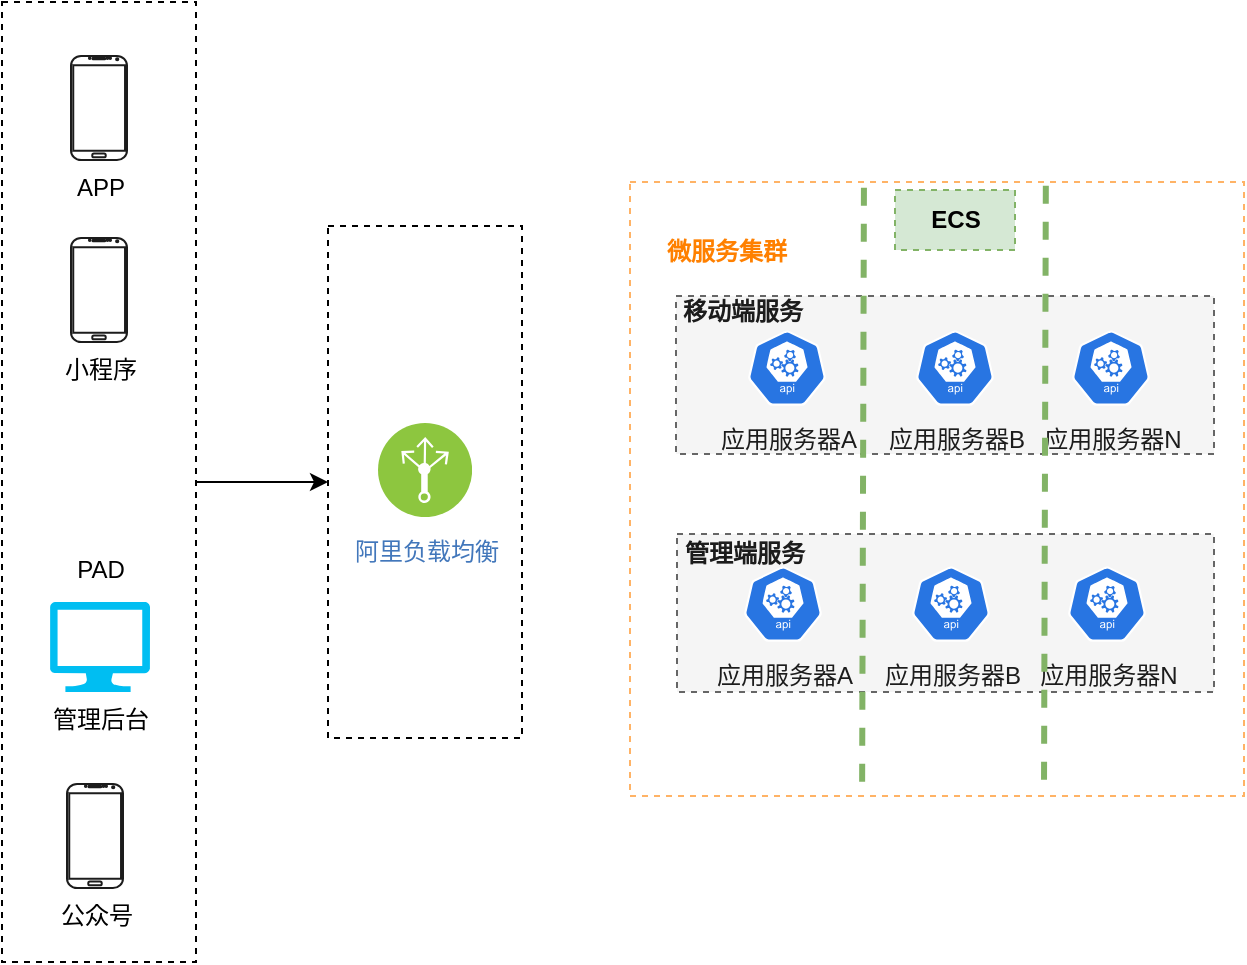 <mxfile version="17.4.6" type="github">
  <diagram id="AVQ8uW9pcWBhQ5R1o8fm" name="Page-1">
    <mxGraphModel dx="1822" dy="1162" grid="0" gridSize="10" guides="1" tooltips="1" connect="1" arrows="1" fold="1" page="0" pageScale="1" pageWidth="827" pageHeight="1169" math="0" shadow="0">
      <root>
        <mxCell id="0" />
        <mxCell id="1" parent="0" />
        <mxCell id="UO4anvwdClUwYU53FAn3-15" style="edgeStyle=orthogonalEdgeStyle;rounded=0;orthogonalLoop=1;jettySize=auto;html=1;entryX=0;entryY=0.5;entryDx=0;entryDy=0;" edge="1" parent="1" source="UO4anvwdClUwYU53FAn3-1" target="UO4anvwdClUwYU53FAn3-9">
          <mxGeometry relative="1" as="geometry" />
        </mxCell>
        <mxCell id="UO4anvwdClUwYU53FAn3-1" value="" style="rounded=0;whiteSpace=wrap;html=1;dashed=1;" vertex="1" parent="1">
          <mxGeometry x="-90" y="-103" width="97" height="480" as="geometry" />
        </mxCell>
        <mxCell id="UO4anvwdClUwYU53FAn3-2" value="APP" style="verticalLabelPosition=bottom;verticalAlign=top;html=1;shadow=0;dashed=0;strokeWidth=1;shape=mxgraph.android.phone2;strokeColor=#1C1C1C;" vertex="1" parent="1">
          <mxGeometry x="-55.5" y="-76" width="28" height="52" as="geometry" />
        </mxCell>
        <mxCell id="UO4anvwdClUwYU53FAn3-3" value="小程序" style="verticalLabelPosition=bottom;verticalAlign=top;html=1;shadow=0;dashed=0;strokeWidth=1;shape=mxgraph.android.phone2;strokeColor=#1C1C1C;" vertex="1" parent="1">
          <mxGeometry x="-55.5" y="15" width="28" height="52" as="geometry" />
        </mxCell>
        <mxCell id="UO4anvwdClUwYU53FAn3-4" value="PAD" style="shape=image;html=1;verticalAlign=top;verticalLabelPosition=bottom;labelBackgroundColor=#ffffff;imageAspect=0;aspect=fixed;image=https://cdn3.iconfinder.com/data/icons/strokeline/128/17_icons-128.png;strokeColor=#1C1C1C;" vertex="1" parent="1">
          <mxGeometry x="-71" y="107.5" width="59" height="59" as="geometry" />
        </mxCell>
        <mxCell id="UO4anvwdClUwYU53FAn3-6" value="管理后台" style="verticalLabelPosition=bottom;html=1;verticalAlign=top;align=center;strokeColor=none;fillColor=#00BEF2;shape=mxgraph.azure.computer;pointerEvents=1;" vertex="1" parent="1">
          <mxGeometry x="-66" y="197" width="50" height="45" as="geometry" />
        </mxCell>
        <mxCell id="UO4anvwdClUwYU53FAn3-8" value="公众号" style="verticalLabelPosition=bottom;verticalAlign=top;html=1;shadow=0;dashed=0;strokeWidth=1;shape=mxgraph.android.phone2;strokeColor=#1C1C1C;" vertex="1" parent="1">
          <mxGeometry x="-57.5" y="288" width="28" height="52" as="geometry" />
        </mxCell>
        <mxCell id="UO4anvwdClUwYU53FAn3-9" value="" style="rounded=0;whiteSpace=wrap;html=1;dashed=1;" vertex="1" parent="1">
          <mxGeometry x="73" y="9" width="97" height="256" as="geometry" />
        </mxCell>
        <mxCell id="UO4anvwdClUwYU53FAn3-10" value="阿里负载均衡" style="aspect=fixed;perimeter=ellipsePerimeter;html=1;align=center;shadow=0;dashed=0;fontColor=#4277BB;labelBackgroundColor=#ffffff;fontSize=12;spacingTop=3;image;image=img/lib/ibm/infrastructure/load_balancing_routing.svg;strokeColor=#1C1C1C;" vertex="1" parent="1">
          <mxGeometry x="98" y="107.5" width="47" height="47" as="geometry" />
        </mxCell>
        <mxCell id="UO4anvwdClUwYU53FAn3-16" value="" style="whiteSpace=wrap;html=1;aspect=fixed;dashed=1;strokeColor=#FFB366;" vertex="1" parent="1">
          <mxGeometry x="224" y="-13" width="307" height="307" as="geometry" />
        </mxCell>
        <mxCell id="UO4anvwdClUwYU53FAn3-17" value="微服务集群" style="text;html=1;strokeColor=none;fillColor=none;align=center;verticalAlign=middle;whiteSpace=wrap;rounded=0;dashed=1;fontStyle=1;fontColor=#FF8000;" vertex="1" parent="1">
          <mxGeometry x="238" y="7" width="69" height="30" as="geometry" />
        </mxCell>
        <mxCell id="UO4anvwdClUwYU53FAn3-18" value="" style="rounded=0;whiteSpace=wrap;html=1;dashed=1;fontColor=#333333;strokeColor=#666666;fillColor=#f5f5f5;" vertex="1" parent="1">
          <mxGeometry x="247" y="44" width="269" height="79" as="geometry" />
        </mxCell>
        <mxCell id="UO4anvwdClUwYU53FAn3-19" value="" style="rounded=0;whiteSpace=wrap;html=1;dashed=1;fontColor=#333333;strokeColor=#666666;fillColor=#f5f5f5;" vertex="1" parent="1">
          <mxGeometry x="247.5" y="163" width="268.5" height="79" as="geometry" />
        </mxCell>
        <mxCell id="UO4anvwdClUwYU53FAn3-20" value="移动端服务" style="text;html=1;strokeColor=none;fillColor=none;align=center;verticalAlign=middle;whiteSpace=wrap;rounded=0;dashed=1;fontColor=#1C1C1C;fontStyle=1" vertex="1" parent="1">
          <mxGeometry x="247" y="37" width="67" height="30" as="geometry" />
        </mxCell>
        <mxCell id="UO4anvwdClUwYU53FAn3-21" value="管理端服务" style="text;html=1;strokeColor=none;fillColor=none;align=center;verticalAlign=middle;whiteSpace=wrap;rounded=0;dashed=1;fontColor=#1C1C1C;fontStyle=1" vertex="1" parent="1">
          <mxGeometry x="248" y="158" width="67" height="30" as="geometry" />
        </mxCell>
        <mxCell id="UO4anvwdClUwYU53FAn3-22" value="&lt;br&gt;&lt;br&gt;&lt;br&gt;&lt;br&gt;&lt;br&gt;应用服务器A" style="sketch=0;html=1;dashed=0;whitespace=wrap;fillColor=#2875E2;strokeColor=#ffffff;points=[[0.005,0.63,0],[0.1,0.2,0],[0.9,0.2,0],[0.5,0,0],[0.995,0.63,0],[0.72,0.99,0],[0.5,1,0],[0.28,0.99,0]];shape=mxgraph.kubernetes.icon;prIcon=api;fontColor=#1C1C1C;" vertex="1" parent="1">
          <mxGeometry x="283" y="58" width="39" height="44" as="geometry" />
        </mxCell>
        <mxCell id="UO4anvwdClUwYU53FAn3-23" value="&lt;br&gt;&lt;br&gt;&lt;br&gt;&lt;br&gt;&lt;br&gt;应用服务器B" style="sketch=0;html=1;dashed=0;whitespace=wrap;fillColor=#2875E2;strokeColor=#ffffff;points=[[0.005,0.63,0],[0.1,0.2,0],[0.9,0.2,0],[0.5,0,0],[0.995,0.63,0],[0.72,0.99,0],[0.5,1,0],[0.28,0.99,0]];shape=mxgraph.kubernetes.icon;prIcon=api;fontColor=#1C1C1C;" vertex="1" parent="1">
          <mxGeometry x="367" y="58" width="39" height="44" as="geometry" />
        </mxCell>
        <mxCell id="UO4anvwdClUwYU53FAn3-24" value="&lt;br&gt;&lt;br&gt;&lt;br&gt;&lt;br&gt;&lt;br&gt;应用服务器N" style="sketch=0;html=1;dashed=0;whitespace=wrap;fillColor=#2875E2;strokeColor=#ffffff;points=[[0.005,0.63,0],[0.1,0.2,0],[0.9,0.2,0],[0.5,0,0],[0.995,0.63,0],[0.72,0.99,0],[0.5,1,0],[0.28,0.99,0]];shape=mxgraph.kubernetes.icon;prIcon=api;fontColor=#1C1C1C;" vertex="1" parent="1">
          <mxGeometry x="445" y="58" width="39" height="44" as="geometry" />
        </mxCell>
        <mxCell id="UO4anvwdClUwYU53FAn3-26" value="&lt;br&gt;&lt;br&gt;&lt;br&gt;&lt;br&gt;&lt;br&gt;应用服务器A" style="sketch=0;html=1;dashed=0;whitespace=wrap;fillColor=#2875E2;strokeColor=#ffffff;points=[[0.005,0.63,0],[0.1,0.2,0],[0.9,0.2,0],[0.5,0,0],[0.995,0.63,0],[0.72,0.99,0],[0.5,1,0],[0.28,0.99,0]];shape=mxgraph.kubernetes.icon;prIcon=api;fontColor=#1C1C1C;" vertex="1" parent="1">
          <mxGeometry x="281" y="176" width="39" height="44" as="geometry" />
        </mxCell>
        <mxCell id="UO4anvwdClUwYU53FAn3-27" value="&lt;br&gt;&lt;br&gt;&lt;br&gt;&lt;br&gt;&lt;br&gt;应用服务器B" style="sketch=0;html=1;dashed=0;whitespace=wrap;fillColor=#2875E2;strokeColor=#ffffff;points=[[0.005,0.63,0],[0.1,0.2,0],[0.9,0.2,0],[0.5,0,0],[0.995,0.63,0],[0.72,0.99,0],[0.5,1,0],[0.28,0.99,0]];shape=mxgraph.kubernetes.icon;prIcon=api;fontColor=#1C1C1C;" vertex="1" parent="1">
          <mxGeometry x="365" y="176" width="39" height="44" as="geometry" />
        </mxCell>
        <mxCell id="UO4anvwdClUwYU53FAn3-28" value="&lt;br&gt;&lt;br&gt;&lt;br&gt;&lt;br&gt;&lt;br&gt;应用服务器N" style="sketch=0;html=1;dashed=0;whitespace=wrap;fillColor=#2875E2;strokeColor=#ffffff;points=[[0.005,0.63,0],[0.1,0.2,0],[0.9,0.2,0],[0.5,0,0],[0.995,0.63,0],[0.72,0.99,0],[0.5,1,0],[0.28,0.99,0]];shape=mxgraph.kubernetes.icon;prIcon=api;fontColor=#1C1C1C;" vertex="1" parent="1">
          <mxGeometry x="443" y="176" width="39" height="44" as="geometry" />
        </mxCell>
        <mxCell id="UO4anvwdClUwYU53FAn3-30" value="" style="endArrow=none;dashed=1;html=1;rounded=0;fontColor=#1C1C1C;entryX=0.378;entryY=0.997;entryDx=0;entryDy=0;entryPerimeter=0;exitX=0.381;exitY=0.003;exitDx=0;exitDy=0;exitPerimeter=0;fillColor=#d5e8d4;strokeColor=#82b366;strokeWidth=3;" edge="1" parent="1">
          <mxGeometry width="50" height="50" relative="1" as="geometry">
            <mxPoint x="340.967" y="-10.079" as="sourcePoint" />
            <mxPoint x="340.046" y="295.079" as="targetPoint" />
          </mxGeometry>
        </mxCell>
        <mxCell id="UO4anvwdClUwYU53FAn3-31" value="" style="endArrow=none;dashed=1;html=1;rounded=0;fontColor=#1C1C1C;entryX=0.378;entryY=0.997;entryDx=0;entryDy=0;entryPerimeter=0;exitX=0.381;exitY=0.003;exitDx=0;exitDy=0;exitPerimeter=0;fillColor=#d5e8d4;strokeColor=#82b366;strokeWidth=3;" edge="1" parent="1">
          <mxGeometry width="50" height="50" relative="1" as="geometry">
            <mxPoint x="431.917" y="-11.159" as="sourcePoint" />
            <mxPoint x="430.996" y="293.999" as="targetPoint" />
          </mxGeometry>
        </mxCell>
        <mxCell id="UO4anvwdClUwYU53FAn3-32" value="ECS" style="text;html=1;strokeColor=#82b366;fillColor=#d5e8d4;align=center;verticalAlign=middle;whiteSpace=wrap;rounded=0;dashed=1;fontStyle=1" vertex="1" parent="1">
          <mxGeometry x="356.5" y="-9" width="60" height="30" as="geometry" />
        </mxCell>
      </root>
    </mxGraphModel>
  </diagram>
</mxfile>
